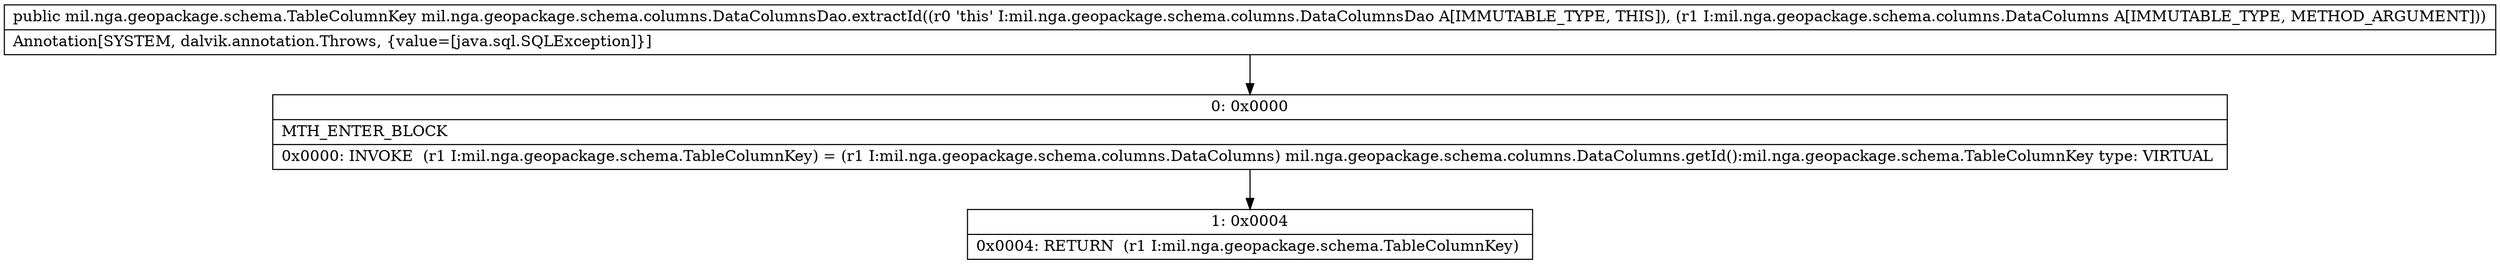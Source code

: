 digraph "CFG formil.nga.geopackage.schema.columns.DataColumnsDao.extractId(Lmil\/nga\/geopackage\/schema\/columns\/DataColumns;)Lmil\/nga\/geopackage\/schema\/TableColumnKey;" {
Node_0 [shape=record,label="{0\:\ 0x0000|MTH_ENTER_BLOCK\l|0x0000: INVOKE  (r1 I:mil.nga.geopackage.schema.TableColumnKey) = (r1 I:mil.nga.geopackage.schema.columns.DataColumns) mil.nga.geopackage.schema.columns.DataColumns.getId():mil.nga.geopackage.schema.TableColumnKey type: VIRTUAL \l}"];
Node_1 [shape=record,label="{1\:\ 0x0004|0x0004: RETURN  (r1 I:mil.nga.geopackage.schema.TableColumnKey) \l}"];
MethodNode[shape=record,label="{public mil.nga.geopackage.schema.TableColumnKey mil.nga.geopackage.schema.columns.DataColumnsDao.extractId((r0 'this' I:mil.nga.geopackage.schema.columns.DataColumnsDao A[IMMUTABLE_TYPE, THIS]), (r1 I:mil.nga.geopackage.schema.columns.DataColumns A[IMMUTABLE_TYPE, METHOD_ARGUMENT]))  | Annotation[SYSTEM, dalvik.annotation.Throws, \{value=[java.sql.SQLException]\}]\l}"];
MethodNode -> Node_0;
Node_0 -> Node_1;
}

